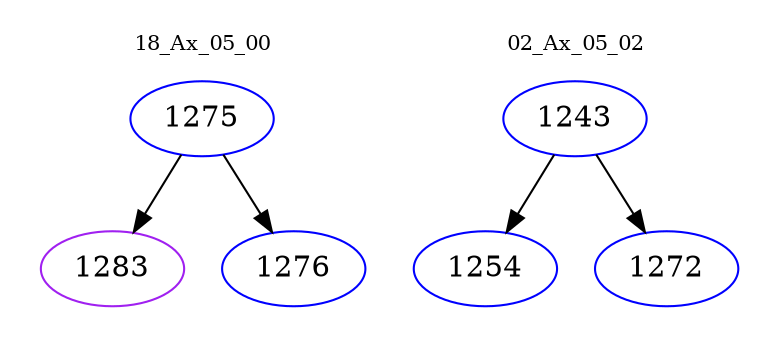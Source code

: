 digraph{
subgraph cluster_0 {
color = white
label = "18_Ax_05_00";
fontsize=10;
T0_1275 [label="1275", color="blue"]
T0_1275 -> T0_1283 [color="black"]
T0_1283 [label="1283", color="purple"]
T0_1275 -> T0_1276 [color="black"]
T0_1276 [label="1276", color="blue"]
}
subgraph cluster_1 {
color = white
label = "02_Ax_05_02";
fontsize=10;
T1_1243 [label="1243", color="blue"]
T1_1243 -> T1_1254 [color="black"]
T1_1254 [label="1254", color="blue"]
T1_1243 -> T1_1272 [color="black"]
T1_1272 [label="1272", color="blue"]
}
}
